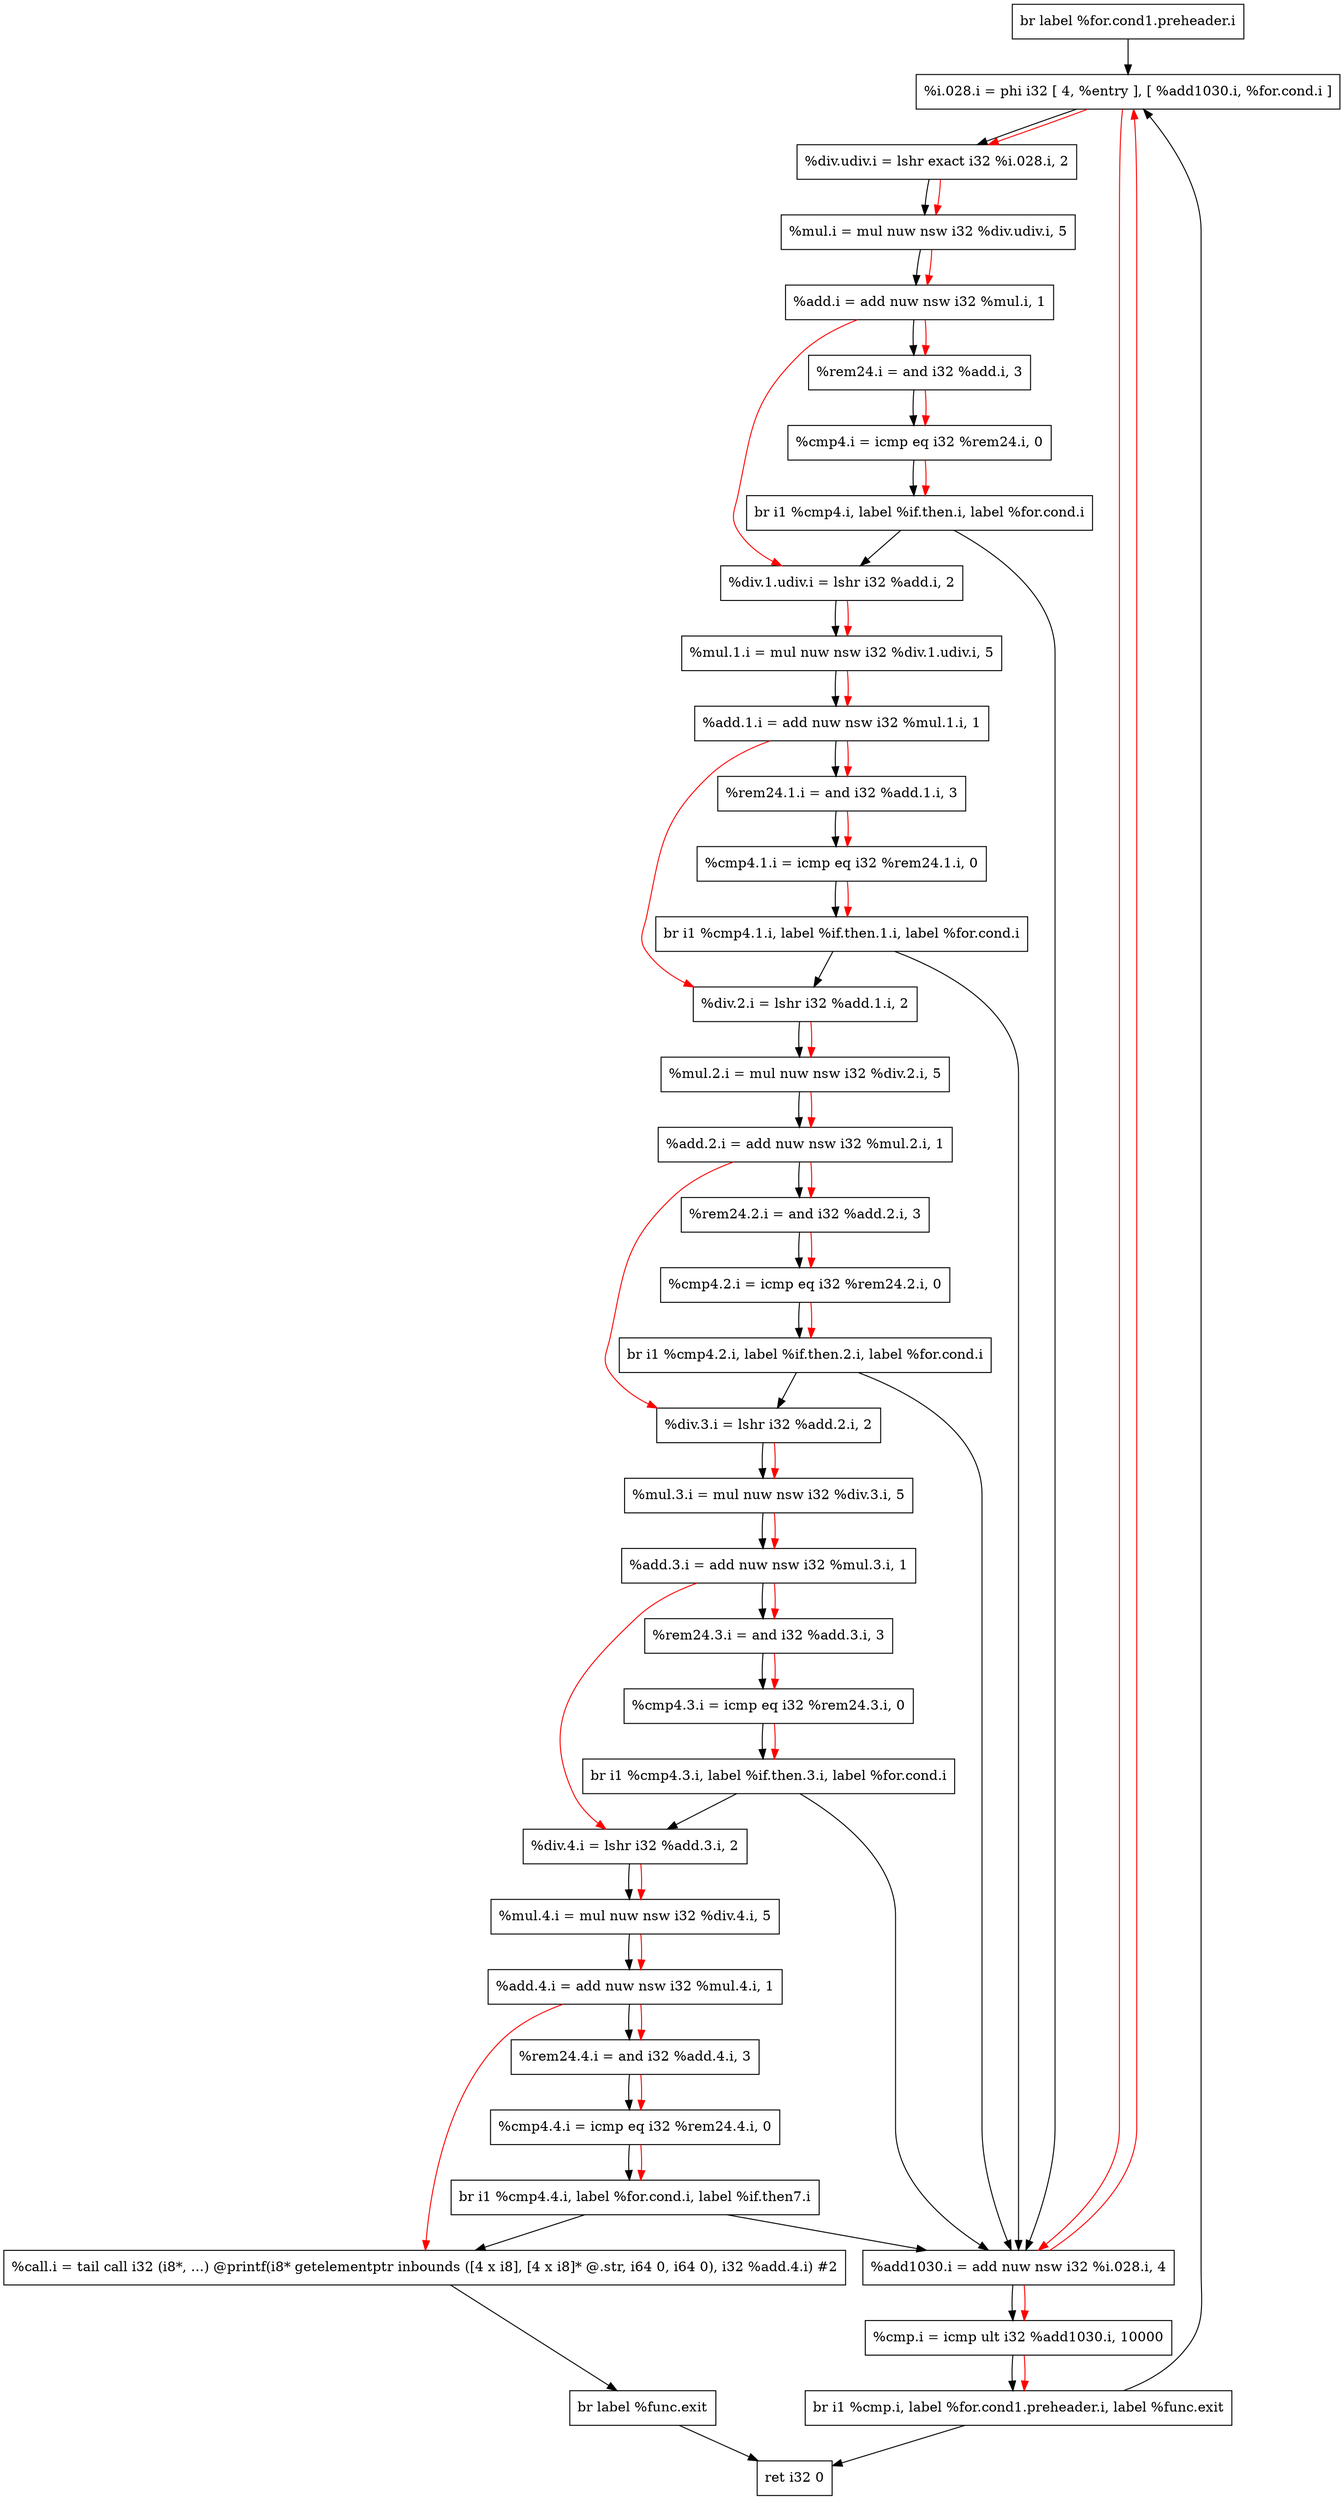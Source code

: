 digraph "CDFG for'main' function" {
	Node0x55f33669b018[shape=record, label="  br label %for.cond1.preheader.i"];
	Node0x55f33669e3f0[shape=record, label="  %add1030.i = add nuw nsw i32 %i.028.i, 4"];
	Node0x55f33669e490[shape=record, label="  %cmp.i = icmp ult i32 %add1030.i, 10000"];
	Node0x55f33669e648[shape=record, label="  br i1 %cmp.i, label %for.cond1.preheader.i, label %func.exit"];
	Node0x55f33669e6c8[shape=record, label="  %i.028.i = phi i32 [ 4, %entry ], [ %add1030.i, %for.cond.i ]"];
	Node0x55f33669e790[shape=record, label="  %div.udiv.i = lshr exact i32 %i.028.i, 2"];
	Node0x55f33669e800[shape=record, label="  %mul.i = mul nuw nsw i32 %div.udiv.i, 5"];
	Node0x55f33669e870[shape=record, label="  %add.i = add nuw nsw i32 %mul.i, 1"];
	Node0x55f33669e900[shape=record, label="  %rem24.i = and i32 %add.i, 3"];
	Node0x55f33669eb30[shape=record, label="  %cmp4.i = icmp eq i32 %rem24.i, 0"];
	Node0x55f33669ec28[shape=record, label="  br i1 %cmp4.i, label %if.then.i, label %for.cond.i"];
	Node0x55f33669eca0[shape=record, label="  %div.1.udiv.i = lshr i32 %add.i, 2"];
	Node0x55f33669ed10[shape=record, label="  %mul.1.i = mul nuw nsw i32 %div.1.udiv.i, 5"];
	Node0x55f33669eda0[shape=record, label="  %add.1.i = add nuw nsw i32 %mul.1.i, 1"];
	Node0x55f33669ee30[shape=record, label="  %rem24.1.i = and i32 %add.1.i, 3"];
	Node0x55f33669eed0[shape=record, label="  %cmp4.1.i = icmp eq i32 %rem24.1.i, 0"];
	Node0x55f33669f008[shape=record, label="  br i1 %cmp4.1.i, label %if.then.1.i, label %for.cond.i"];
	Node0x55f33669f188[shape=record, label="  %call.i = tail call i32 (i8*, ...) @printf(i8* getelementptr inbounds ([4 x i8], [4 x i8]* @.str, i64 0, i64 0), i32 %add.4.i) #2"];
	Node0x55f33669f268[shape=record, label="  br label %func.exit"];
	Node0x55f33669f2e0[shape=record, label="  %div.2.i = lshr i32 %add.1.i, 2"];
	Node0x55f33669f370[shape=record, label="  %mul.2.i = mul nuw nsw i32 %div.2.i, 5"];
	Node0x55f33669f720[shape=record, label="  %add.2.i = add nuw nsw i32 %mul.2.i, 1"];
	Node0x55f33669f7b0[shape=record, label="  %rem24.2.i = and i32 %add.2.i, 3"];
	Node0x55f33669f850[shape=record, label="  %cmp4.2.i = icmp eq i32 %rem24.2.i, 0"];
	Node0x55f33669f988[shape=record, label="  br i1 %cmp4.2.i, label %if.then.2.i, label %for.cond.i"];
	Node0x55f33669fa00[shape=record, label="  %div.3.i = lshr i32 %add.2.i, 2"];
	Node0x55f33669fa90[shape=record, label="  %mul.3.i = mul nuw nsw i32 %div.3.i, 5"];
	Node0x55f33669fb20[shape=record, label="  %add.3.i = add nuw nsw i32 %mul.3.i, 1"];
	Node0x55f33669fbb0[shape=record, label="  %rem24.3.i = and i32 %add.3.i, 3"];
	Node0x55f33669fc50[shape=record, label="  %cmp4.3.i = icmp eq i32 %rem24.3.i, 0"];
	Node0x55f33669fd88[shape=record, label="  br i1 %cmp4.3.i, label %if.then.3.i, label %for.cond.i"];
	Node0x55f33669fe00[shape=record, label="  %div.4.i = lshr i32 %add.3.i, 2"];
	Node0x55f33669fe90[shape=record, label="  %mul.4.i = mul nuw nsw i32 %div.4.i, 5"];
	Node0x55f33669ff20[shape=record, label="  %add.4.i = add nuw nsw i32 %mul.4.i, 1"];
	Node0x55f33669ff90[shape=record, label="  %rem24.4.i = and i32 %add.4.i, 3"];
	Node0x55f3366a0000[shape=record, label="  %cmp4.4.i = icmp eq i32 %rem24.4.i, 0"];
	Node0x55f3366a00b8[shape=record, label="  br i1 %cmp4.4.i, label %for.cond.i, label %if.then7.i"];
	Node0x55f33669e5b8[shape=record, label="  ret i32 0"];
	Node0x55f33669b018 -> Node0x55f33669e6c8
	Node0x55f33669e3f0 -> Node0x55f33669e490
	Node0x55f33669e490 -> Node0x55f33669e648
	Node0x55f33669e648 -> Node0x55f33669e6c8
	Node0x55f33669e648 -> Node0x55f33669e5b8
	Node0x55f33669e6c8 -> Node0x55f33669e790
	Node0x55f33669e790 -> Node0x55f33669e800
	Node0x55f33669e800 -> Node0x55f33669e870
	Node0x55f33669e870 -> Node0x55f33669e900
	Node0x55f33669e900 -> Node0x55f33669eb30
	Node0x55f33669eb30 -> Node0x55f33669ec28
	Node0x55f33669ec28 -> Node0x55f33669eca0
	Node0x55f33669ec28 -> Node0x55f33669e3f0
	Node0x55f33669eca0 -> Node0x55f33669ed10
	Node0x55f33669ed10 -> Node0x55f33669eda0
	Node0x55f33669eda0 -> Node0x55f33669ee30
	Node0x55f33669ee30 -> Node0x55f33669eed0
	Node0x55f33669eed0 -> Node0x55f33669f008
	Node0x55f33669f008 -> Node0x55f33669f2e0
	Node0x55f33669f008 -> Node0x55f33669e3f0
	Node0x55f33669f188 -> Node0x55f33669f268
	Node0x55f33669f268 -> Node0x55f33669e5b8
	Node0x55f33669f2e0 -> Node0x55f33669f370
	Node0x55f33669f370 -> Node0x55f33669f720
	Node0x55f33669f720 -> Node0x55f33669f7b0
	Node0x55f33669f7b0 -> Node0x55f33669f850
	Node0x55f33669f850 -> Node0x55f33669f988
	Node0x55f33669f988 -> Node0x55f33669fa00
	Node0x55f33669f988 -> Node0x55f33669e3f0
	Node0x55f33669fa00 -> Node0x55f33669fa90
	Node0x55f33669fa90 -> Node0x55f33669fb20
	Node0x55f33669fb20 -> Node0x55f33669fbb0
	Node0x55f33669fbb0 -> Node0x55f33669fc50
	Node0x55f33669fc50 -> Node0x55f33669fd88
	Node0x55f33669fd88 -> Node0x55f33669fe00
	Node0x55f33669fd88 -> Node0x55f33669e3f0
	Node0x55f33669fe00 -> Node0x55f33669fe90
	Node0x55f33669fe90 -> Node0x55f33669ff20
	Node0x55f33669ff20 -> Node0x55f33669ff90
	Node0x55f33669ff90 -> Node0x55f3366a0000
	Node0x55f3366a0000 -> Node0x55f3366a00b8
	Node0x55f3366a00b8 -> Node0x55f33669e3f0
	Node0x55f3366a00b8 -> Node0x55f33669f188
edge [color=red]
	Node0x55f33669e6c8 -> Node0x55f33669e3f0
	Node0x55f33669e3f0 -> Node0x55f33669e490
	Node0x55f33669e490 -> Node0x55f33669e648
	Node0x55f33669e3f0 -> Node0x55f33669e6c8
	Node0x55f33669e6c8 -> Node0x55f33669e790
	Node0x55f33669e790 -> Node0x55f33669e800
	Node0x55f33669e800 -> Node0x55f33669e870
	Node0x55f33669e870 -> Node0x55f33669e900
	Node0x55f33669e900 -> Node0x55f33669eb30
	Node0x55f33669eb30 -> Node0x55f33669ec28
	Node0x55f33669e870 -> Node0x55f33669eca0
	Node0x55f33669eca0 -> Node0x55f33669ed10
	Node0x55f33669ed10 -> Node0x55f33669eda0
	Node0x55f33669eda0 -> Node0x55f33669ee30
	Node0x55f33669ee30 -> Node0x55f33669eed0
	Node0x55f33669eed0 -> Node0x55f33669f008
	Node0x55f33669ff20 -> Node0x55f33669f188
	Node0x55f33669eda0 -> Node0x55f33669f2e0
	Node0x55f33669f2e0 -> Node0x55f33669f370
	Node0x55f33669f370 -> Node0x55f33669f720
	Node0x55f33669f720 -> Node0x55f33669f7b0
	Node0x55f33669f7b0 -> Node0x55f33669f850
	Node0x55f33669f850 -> Node0x55f33669f988
	Node0x55f33669f720 -> Node0x55f33669fa00
	Node0x55f33669fa00 -> Node0x55f33669fa90
	Node0x55f33669fa90 -> Node0x55f33669fb20
	Node0x55f33669fb20 -> Node0x55f33669fbb0
	Node0x55f33669fbb0 -> Node0x55f33669fc50
	Node0x55f33669fc50 -> Node0x55f33669fd88
	Node0x55f33669fb20 -> Node0x55f33669fe00
	Node0x55f33669fe00 -> Node0x55f33669fe90
	Node0x55f33669fe90 -> Node0x55f33669ff20
	Node0x55f33669ff20 -> Node0x55f33669ff90
	Node0x55f33669ff90 -> Node0x55f3366a0000
	Node0x55f3366a0000 -> Node0x55f3366a00b8
}
